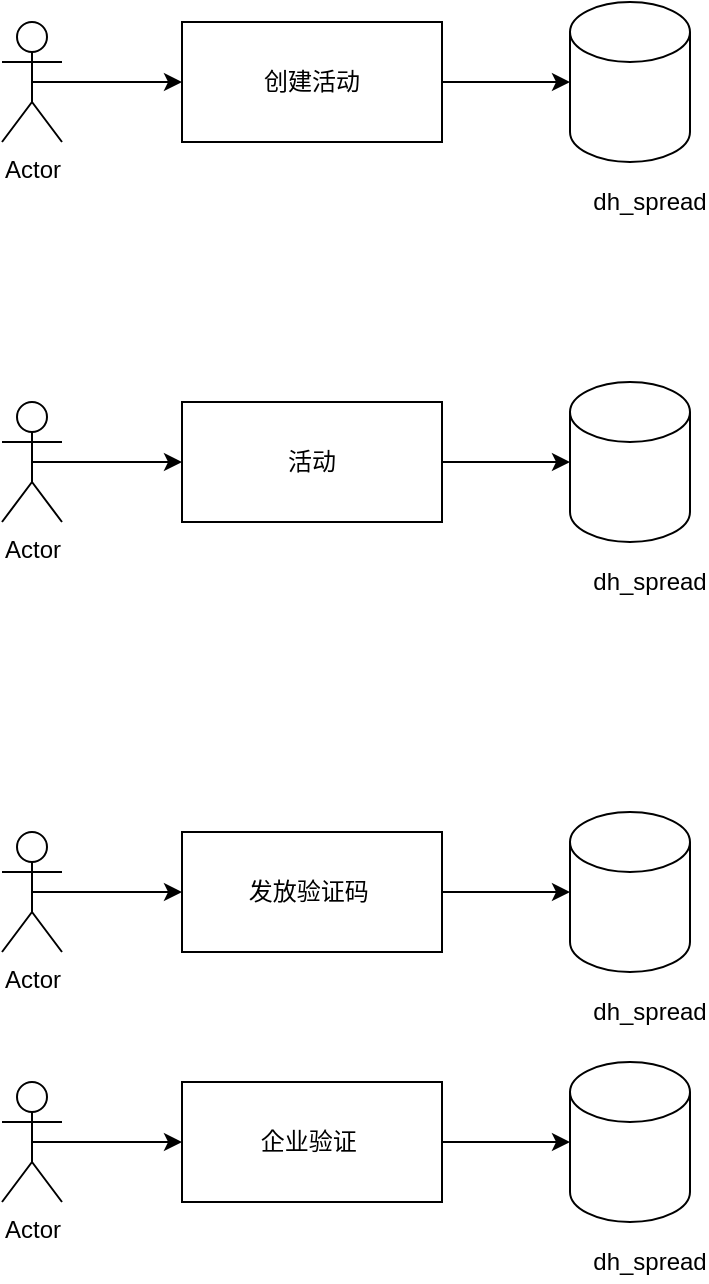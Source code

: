 <mxfile version="14.6.5" type="github">
  <diagram id="vI6uV2-JK-o7PAQ5oVxJ" name="Page-1">
    <mxGraphModel dx="924" dy="716" grid="1" gridSize="10" guides="1" tooltips="1" connect="1" arrows="1" fold="1" page="1" pageScale="1" pageWidth="827" pageHeight="1169" math="0" shadow="0">
      <root>
        <mxCell id="0" />
        <mxCell id="1" parent="0" />
        <mxCell id="6QPseZAfOy5Gbp6yAe0V-1" value="Actor" style="shape=umlActor;verticalLabelPosition=bottom;verticalAlign=top;html=1;outlineConnect=0;" parent="1" vertex="1">
          <mxGeometry x="30" y="80" width="30" height="60" as="geometry" />
        </mxCell>
        <mxCell id="6QPseZAfOy5Gbp6yAe0V-2" value="创建活动" style="rounded=0;whiteSpace=wrap;html=1;" parent="1" vertex="1">
          <mxGeometry x="120" y="80" width="130" height="60" as="geometry" />
        </mxCell>
        <mxCell id="6QPseZAfOy5Gbp6yAe0V-3" value="" style="shape=cylinder3;whiteSpace=wrap;html=1;boundedLbl=1;backgroundOutline=1;size=15;" parent="1" vertex="1">
          <mxGeometry x="314" y="70" width="60" height="80" as="geometry" />
        </mxCell>
        <mxCell id="6QPseZAfOy5Gbp6yAe0V-4" value="" style="endArrow=classic;html=1;exitX=0.5;exitY=0.5;exitDx=0;exitDy=0;exitPerimeter=0;entryX=0;entryY=0.5;entryDx=0;entryDy=0;" parent="1" source="6QPseZAfOy5Gbp6yAe0V-1" target="6QPseZAfOy5Gbp6yAe0V-2" edge="1">
          <mxGeometry width="50" height="50" relative="1" as="geometry">
            <mxPoint x="60" y="160" as="sourcePoint" />
            <mxPoint x="110" y="110" as="targetPoint" />
          </mxGeometry>
        </mxCell>
        <mxCell id="6QPseZAfOy5Gbp6yAe0V-5" value="" style="endArrow=classic;html=1;exitX=1;exitY=0.5;exitDx=0;exitDy=0;" parent="1" source="6QPseZAfOy5Gbp6yAe0V-2" target="6QPseZAfOy5Gbp6yAe0V-3" edge="1">
          <mxGeometry width="50" height="50" relative="1" as="geometry">
            <mxPoint x="350" y="430" as="sourcePoint" />
            <mxPoint x="400" y="380" as="targetPoint" />
            <Array as="points">
              <mxPoint x="270" y="110" />
            </Array>
          </mxGeometry>
        </mxCell>
        <mxCell id="6QPseZAfOy5Gbp6yAe0V-6" value="dh_spread" style="text;html=1;strokeColor=none;fillColor=none;align=center;verticalAlign=middle;whiteSpace=wrap;rounded=0;" parent="1" vertex="1">
          <mxGeometry x="334" y="160" width="40" height="20" as="geometry" />
        </mxCell>
        <mxCell id="bOnf_4Z3-WcjZZRoOKP8-1" value="Actor" style="shape=umlActor;verticalLabelPosition=bottom;verticalAlign=top;html=1;outlineConnect=0;" vertex="1" parent="1">
          <mxGeometry x="30" y="270" width="30" height="60" as="geometry" />
        </mxCell>
        <mxCell id="bOnf_4Z3-WcjZZRoOKP8-2" value="活动" style="rounded=0;whiteSpace=wrap;html=1;" vertex="1" parent="1">
          <mxGeometry x="120" y="270" width="130" height="60" as="geometry" />
        </mxCell>
        <mxCell id="bOnf_4Z3-WcjZZRoOKP8-3" value="" style="shape=cylinder3;whiteSpace=wrap;html=1;boundedLbl=1;backgroundOutline=1;size=15;" vertex="1" parent="1">
          <mxGeometry x="314" y="260" width="60" height="80" as="geometry" />
        </mxCell>
        <mxCell id="bOnf_4Z3-WcjZZRoOKP8-4" value="" style="endArrow=classic;html=1;exitX=0.5;exitY=0.5;exitDx=0;exitDy=0;exitPerimeter=0;entryX=0;entryY=0.5;entryDx=0;entryDy=0;" edge="1" parent="1" source="bOnf_4Z3-WcjZZRoOKP8-1" target="bOnf_4Z3-WcjZZRoOKP8-2">
          <mxGeometry width="50" height="50" relative="1" as="geometry">
            <mxPoint x="60" y="350" as="sourcePoint" />
            <mxPoint x="110" y="300" as="targetPoint" />
          </mxGeometry>
        </mxCell>
        <mxCell id="bOnf_4Z3-WcjZZRoOKP8-5" value="" style="endArrow=classic;html=1;exitX=1;exitY=0.5;exitDx=0;exitDy=0;" edge="1" parent="1" source="bOnf_4Z3-WcjZZRoOKP8-2" target="bOnf_4Z3-WcjZZRoOKP8-3">
          <mxGeometry width="50" height="50" relative="1" as="geometry">
            <mxPoint x="350" y="620" as="sourcePoint" />
            <mxPoint x="400" y="570" as="targetPoint" />
            <Array as="points">
              <mxPoint x="270" y="300" />
            </Array>
          </mxGeometry>
        </mxCell>
        <mxCell id="bOnf_4Z3-WcjZZRoOKP8-6" value="dh_spread" style="text;html=1;strokeColor=none;fillColor=none;align=center;verticalAlign=middle;whiteSpace=wrap;rounded=0;" vertex="1" parent="1">
          <mxGeometry x="334" y="350" width="40" height="20" as="geometry" />
        </mxCell>
        <mxCell id="bOnf_4Z3-WcjZZRoOKP8-7" value="Actor" style="shape=umlActor;verticalLabelPosition=bottom;verticalAlign=top;html=1;outlineConnect=0;" vertex="1" parent="1">
          <mxGeometry x="30" y="485" width="30" height="60" as="geometry" />
        </mxCell>
        <mxCell id="bOnf_4Z3-WcjZZRoOKP8-8" value="发放验证码&amp;nbsp;" style="rounded=0;whiteSpace=wrap;html=1;" vertex="1" parent="1">
          <mxGeometry x="120" y="485" width="130" height="60" as="geometry" />
        </mxCell>
        <mxCell id="bOnf_4Z3-WcjZZRoOKP8-9" value="" style="shape=cylinder3;whiteSpace=wrap;html=1;boundedLbl=1;backgroundOutline=1;size=15;" vertex="1" parent="1">
          <mxGeometry x="314" y="475" width="60" height="80" as="geometry" />
        </mxCell>
        <mxCell id="bOnf_4Z3-WcjZZRoOKP8-10" value="" style="endArrow=classic;html=1;exitX=0.5;exitY=0.5;exitDx=0;exitDy=0;exitPerimeter=0;entryX=0;entryY=0.5;entryDx=0;entryDy=0;" edge="1" parent="1" source="bOnf_4Z3-WcjZZRoOKP8-7" target="bOnf_4Z3-WcjZZRoOKP8-8">
          <mxGeometry width="50" height="50" relative="1" as="geometry">
            <mxPoint x="60" y="565" as="sourcePoint" />
            <mxPoint x="110" y="515" as="targetPoint" />
          </mxGeometry>
        </mxCell>
        <mxCell id="bOnf_4Z3-WcjZZRoOKP8-11" value="" style="endArrow=classic;html=1;exitX=1;exitY=0.5;exitDx=0;exitDy=0;" edge="1" parent="1" source="bOnf_4Z3-WcjZZRoOKP8-8" target="bOnf_4Z3-WcjZZRoOKP8-9">
          <mxGeometry width="50" height="50" relative="1" as="geometry">
            <mxPoint x="350" y="835" as="sourcePoint" />
            <mxPoint x="400" y="785" as="targetPoint" />
            <Array as="points">
              <mxPoint x="270" y="515" />
            </Array>
          </mxGeometry>
        </mxCell>
        <mxCell id="bOnf_4Z3-WcjZZRoOKP8-12" value="dh_spread" style="text;html=1;strokeColor=none;fillColor=none;align=center;verticalAlign=middle;whiteSpace=wrap;rounded=0;" vertex="1" parent="1">
          <mxGeometry x="334" y="565" width="40" height="20" as="geometry" />
        </mxCell>
        <mxCell id="bOnf_4Z3-WcjZZRoOKP8-13" value="Actor" style="shape=umlActor;verticalLabelPosition=bottom;verticalAlign=top;html=1;outlineConnect=0;" vertex="1" parent="1">
          <mxGeometry x="30" y="610" width="30" height="60" as="geometry" />
        </mxCell>
        <mxCell id="bOnf_4Z3-WcjZZRoOKP8-14" value="企业验证&amp;nbsp;" style="rounded=0;whiteSpace=wrap;html=1;" vertex="1" parent="1">
          <mxGeometry x="120" y="610" width="130" height="60" as="geometry" />
        </mxCell>
        <mxCell id="bOnf_4Z3-WcjZZRoOKP8-15" value="" style="shape=cylinder3;whiteSpace=wrap;html=1;boundedLbl=1;backgroundOutline=1;size=15;" vertex="1" parent="1">
          <mxGeometry x="314" y="600" width="60" height="80" as="geometry" />
        </mxCell>
        <mxCell id="bOnf_4Z3-WcjZZRoOKP8-16" value="" style="endArrow=classic;html=1;exitX=0.5;exitY=0.5;exitDx=0;exitDy=0;exitPerimeter=0;entryX=0;entryY=0.5;entryDx=0;entryDy=0;" edge="1" parent="1" source="bOnf_4Z3-WcjZZRoOKP8-13" target="bOnf_4Z3-WcjZZRoOKP8-14">
          <mxGeometry width="50" height="50" relative="1" as="geometry">
            <mxPoint x="60" y="690" as="sourcePoint" />
            <mxPoint x="110" y="640" as="targetPoint" />
          </mxGeometry>
        </mxCell>
        <mxCell id="bOnf_4Z3-WcjZZRoOKP8-17" value="" style="endArrow=classic;html=1;exitX=1;exitY=0.5;exitDx=0;exitDy=0;" edge="1" parent="1" source="bOnf_4Z3-WcjZZRoOKP8-14" target="bOnf_4Z3-WcjZZRoOKP8-15">
          <mxGeometry width="50" height="50" relative="1" as="geometry">
            <mxPoint x="350" y="960" as="sourcePoint" />
            <mxPoint x="400" y="910" as="targetPoint" />
            <Array as="points">
              <mxPoint x="270" y="640" />
            </Array>
          </mxGeometry>
        </mxCell>
        <mxCell id="bOnf_4Z3-WcjZZRoOKP8-18" value="dh_spread" style="text;html=1;strokeColor=none;fillColor=none;align=center;verticalAlign=middle;whiteSpace=wrap;rounded=0;" vertex="1" parent="1">
          <mxGeometry x="334" y="690" width="40" height="20" as="geometry" />
        </mxCell>
      </root>
    </mxGraphModel>
  </diagram>
</mxfile>
